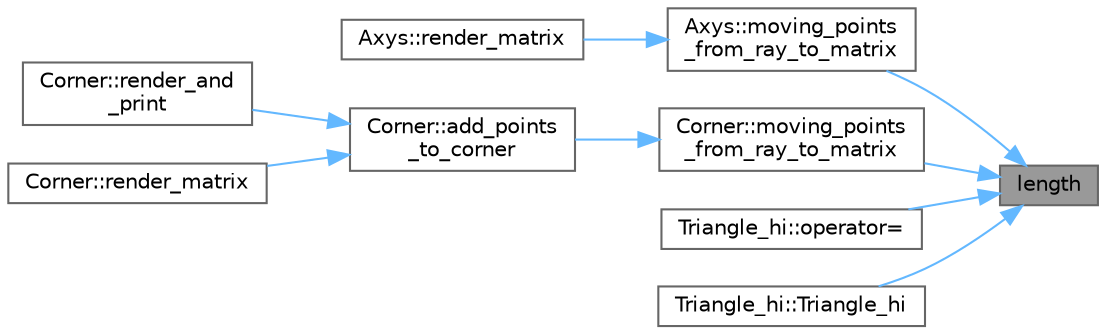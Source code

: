 digraph "length"
{
 // LATEX_PDF_SIZE
  bgcolor="transparent";
  edge [fontname=Helvetica,fontsize=10,labelfontname=Helvetica,labelfontsize=10];
  node [fontname=Helvetica,fontsize=10,shape=box,height=0.2,width=0.4];
  rankdir="RL";
  Node1 [label="length",height=0.2,width=0.4,color="gray40", fillcolor="grey60", style="filled", fontcolor="black",tooltip=" "];
  Node1 -> Node2 [dir="back",color="steelblue1",style="solid"];
  Node2 [label="Axys::moving_points\l_from_ray_to_matrix",height=0.2,width=0.4,color="grey40", fillcolor="white", style="filled",URL="$class_axys.html#a1d7ec0fbf7e2c19314ed32bcd2b82277",tooltip=" "];
  Node2 -> Node3 [dir="back",color="steelblue1",style="solid"];
  Node3 [label="Axys::render_matrix",height=0.2,width=0.4,color="grey40", fillcolor="white", style="filled",URL="$class_axys.html#a8a1ef438decf7aa0150fa8a9e682e880",tooltip=" "];
  Node1 -> Node4 [dir="back",color="steelblue1",style="solid"];
  Node4 [label="Corner::moving_points\l_from_ray_to_matrix",height=0.2,width=0.4,color="grey40", fillcolor="white", style="filled",URL="$class_corner.html#a90062cf79d70da1ed353e7eedf103d12",tooltip=" "];
  Node4 -> Node5 [dir="back",color="steelblue1",style="solid"];
  Node5 [label="Corner::add_points\l_to_corner",height=0.2,width=0.4,color="grey40", fillcolor="white", style="filled",URL="$class_corner.html#a8bd14f6db2a038f3c423f8b4d0d67f47",tooltip=" "];
  Node5 -> Node6 [dir="back",color="steelblue1",style="solid"];
  Node6 [label="Corner::render_and\l_print",height=0.2,width=0.4,color="grey40", fillcolor="white", style="filled",URL="$class_corner.html#a33a579dcaf0fb62d6406777a693eb0e6",tooltip=" "];
  Node5 -> Node7 [dir="back",color="steelblue1",style="solid"];
  Node7 [label="Corner::render_matrix",height=0.2,width=0.4,color="grey40", fillcolor="white", style="filled",URL="$class_corner.html#a989625b522a12a50e9570a5521f3aafc",tooltip=" "];
  Node1 -> Node8 [dir="back",color="steelblue1",style="solid"];
  Node8 [label="Triangle_hi::operator=",height=0.2,width=0.4,color="grey40", fillcolor="white", style="filled",URL="$class_triangle__hi.html#a79d510183346c94335eb29e27c76ab1d",tooltip=" "];
  Node1 -> Node9 [dir="back",color="steelblue1",style="solid"];
  Node9 [label="Triangle_hi::Triangle_hi",height=0.2,width=0.4,color="grey40", fillcolor="white", style="filled",URL="$class_triangle__hi.html#a2a93c52f0dc5e52c2bd2623a8a4a0b60",tooltip=" "];
}
